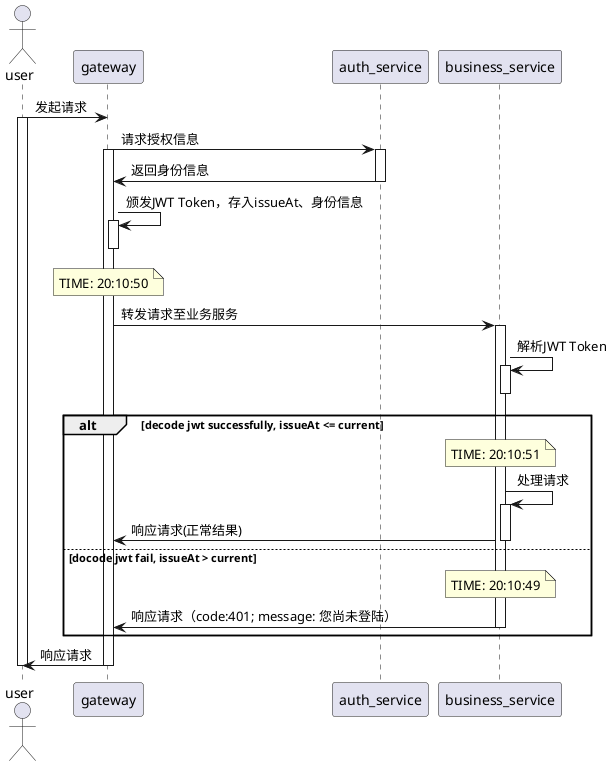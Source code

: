 @startuml

actor user
participant gateway
participant auth_service
participant business_service

user -> gateway: 发起请求
activate user

gateway -> auth_service: 请求授权信息
activate gateway

activate auth_service
auth_service -> gateway: 返回身份信息
deactivate auth_service


gateway -> gateway: 颁发JWT Token，存入issueAt、身份信息
  note over gateway
  TIME: 20:10:50
  end note
activate gateway
deactivate gateway

gateway -> business_service: 转发请求至业务服务
activate business_service

business_service -> business_service: 解析JWT Token
activate business_service
deactivate business_service

alt decode jwt successfully, issueAt <= current

  note over business_service
  TIME: 20:10:51
  end note

  business_service -> business_service: 处理请求
  activate business_service

  business_service -> gateway: 响应请求(正常结果)
  deactivate business_service

else docode jwt fail, issueAt > current

  note over business_service
  TIME: 20:10:49
  end note

  business_service -> gateway: 响应请求（code:401; message: 您尚未登陆）
  deactivate business_service

end

gateway -> user: 响应请求
deactivate gateway
deactivate user

@enduml
